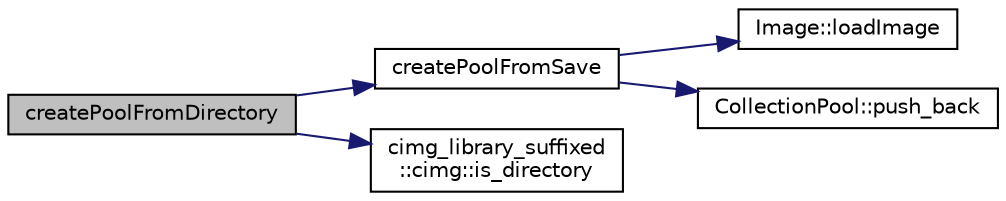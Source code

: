 digraph "createPoolFromDirectory"
{
 // INTERACTIVE_SVG=YES
  edge [fontname="Helvetica",fontsize="10",labelfontname="Helvetica",labelfontsize="10"];
  node [fontname="Helvetica",fontsize="10",shape=record];
  rankdir="LR";
  Node0 [label="createPoolFromDirectory",height=0.2,width=0.4,color="black", fillcolor="grey75", style="filled", fontcolor="black"];
  Node0 -> Node1 [color="midnightblue",fontsize="10",style="solid",fontname="Helvetica"];
  Node1 [label="createPoolFromSave",height=0.2,width=0.4,color="black", fillcolor="white", style="filled",URL="$_utilities_8cpp.html#a6d03d2391c95cb176a80f11be628e6a9"];
  Node1 -> Node2 [color="midnightblue",fontsize="10",style="solid",fontname="Helvetica"];
  Node2 [label="Image::loadImage",height=0.2,width=0.4,color="black", fillcolor="white", style="filled",URL="$class_image.html#ad6c6fc59aaffc9c101047e8ef32abc9d"];
  Node1 -> Node3 [color="midnightblue",fontsize="10",style="solid",fontname="Helvetica"];
  Node3 [label="CollectionPool::push_back",height=0.2,width=0.4,color="black", fillcolor="white", style="filled",URL="$class_collection_pool.html#a67fc04c58d9da40ef52e4e58aa386557"];
  Node0 -> Node4 [color="midnightblue",fontsize="10",style="solid",fontname="Helvetica"];
  Node4 [label="cimg_library_suffixed\l::cimg::is_directory",height=0.2,width=0.4,color="black", fillcolor="white", style="filled",URL="$namespacecimg__library__suffixed_1_1cimg.html#aca0e45a04eb1607f2e25101aae4b8572",tooltip="Check if a path is a directory. "];
}
